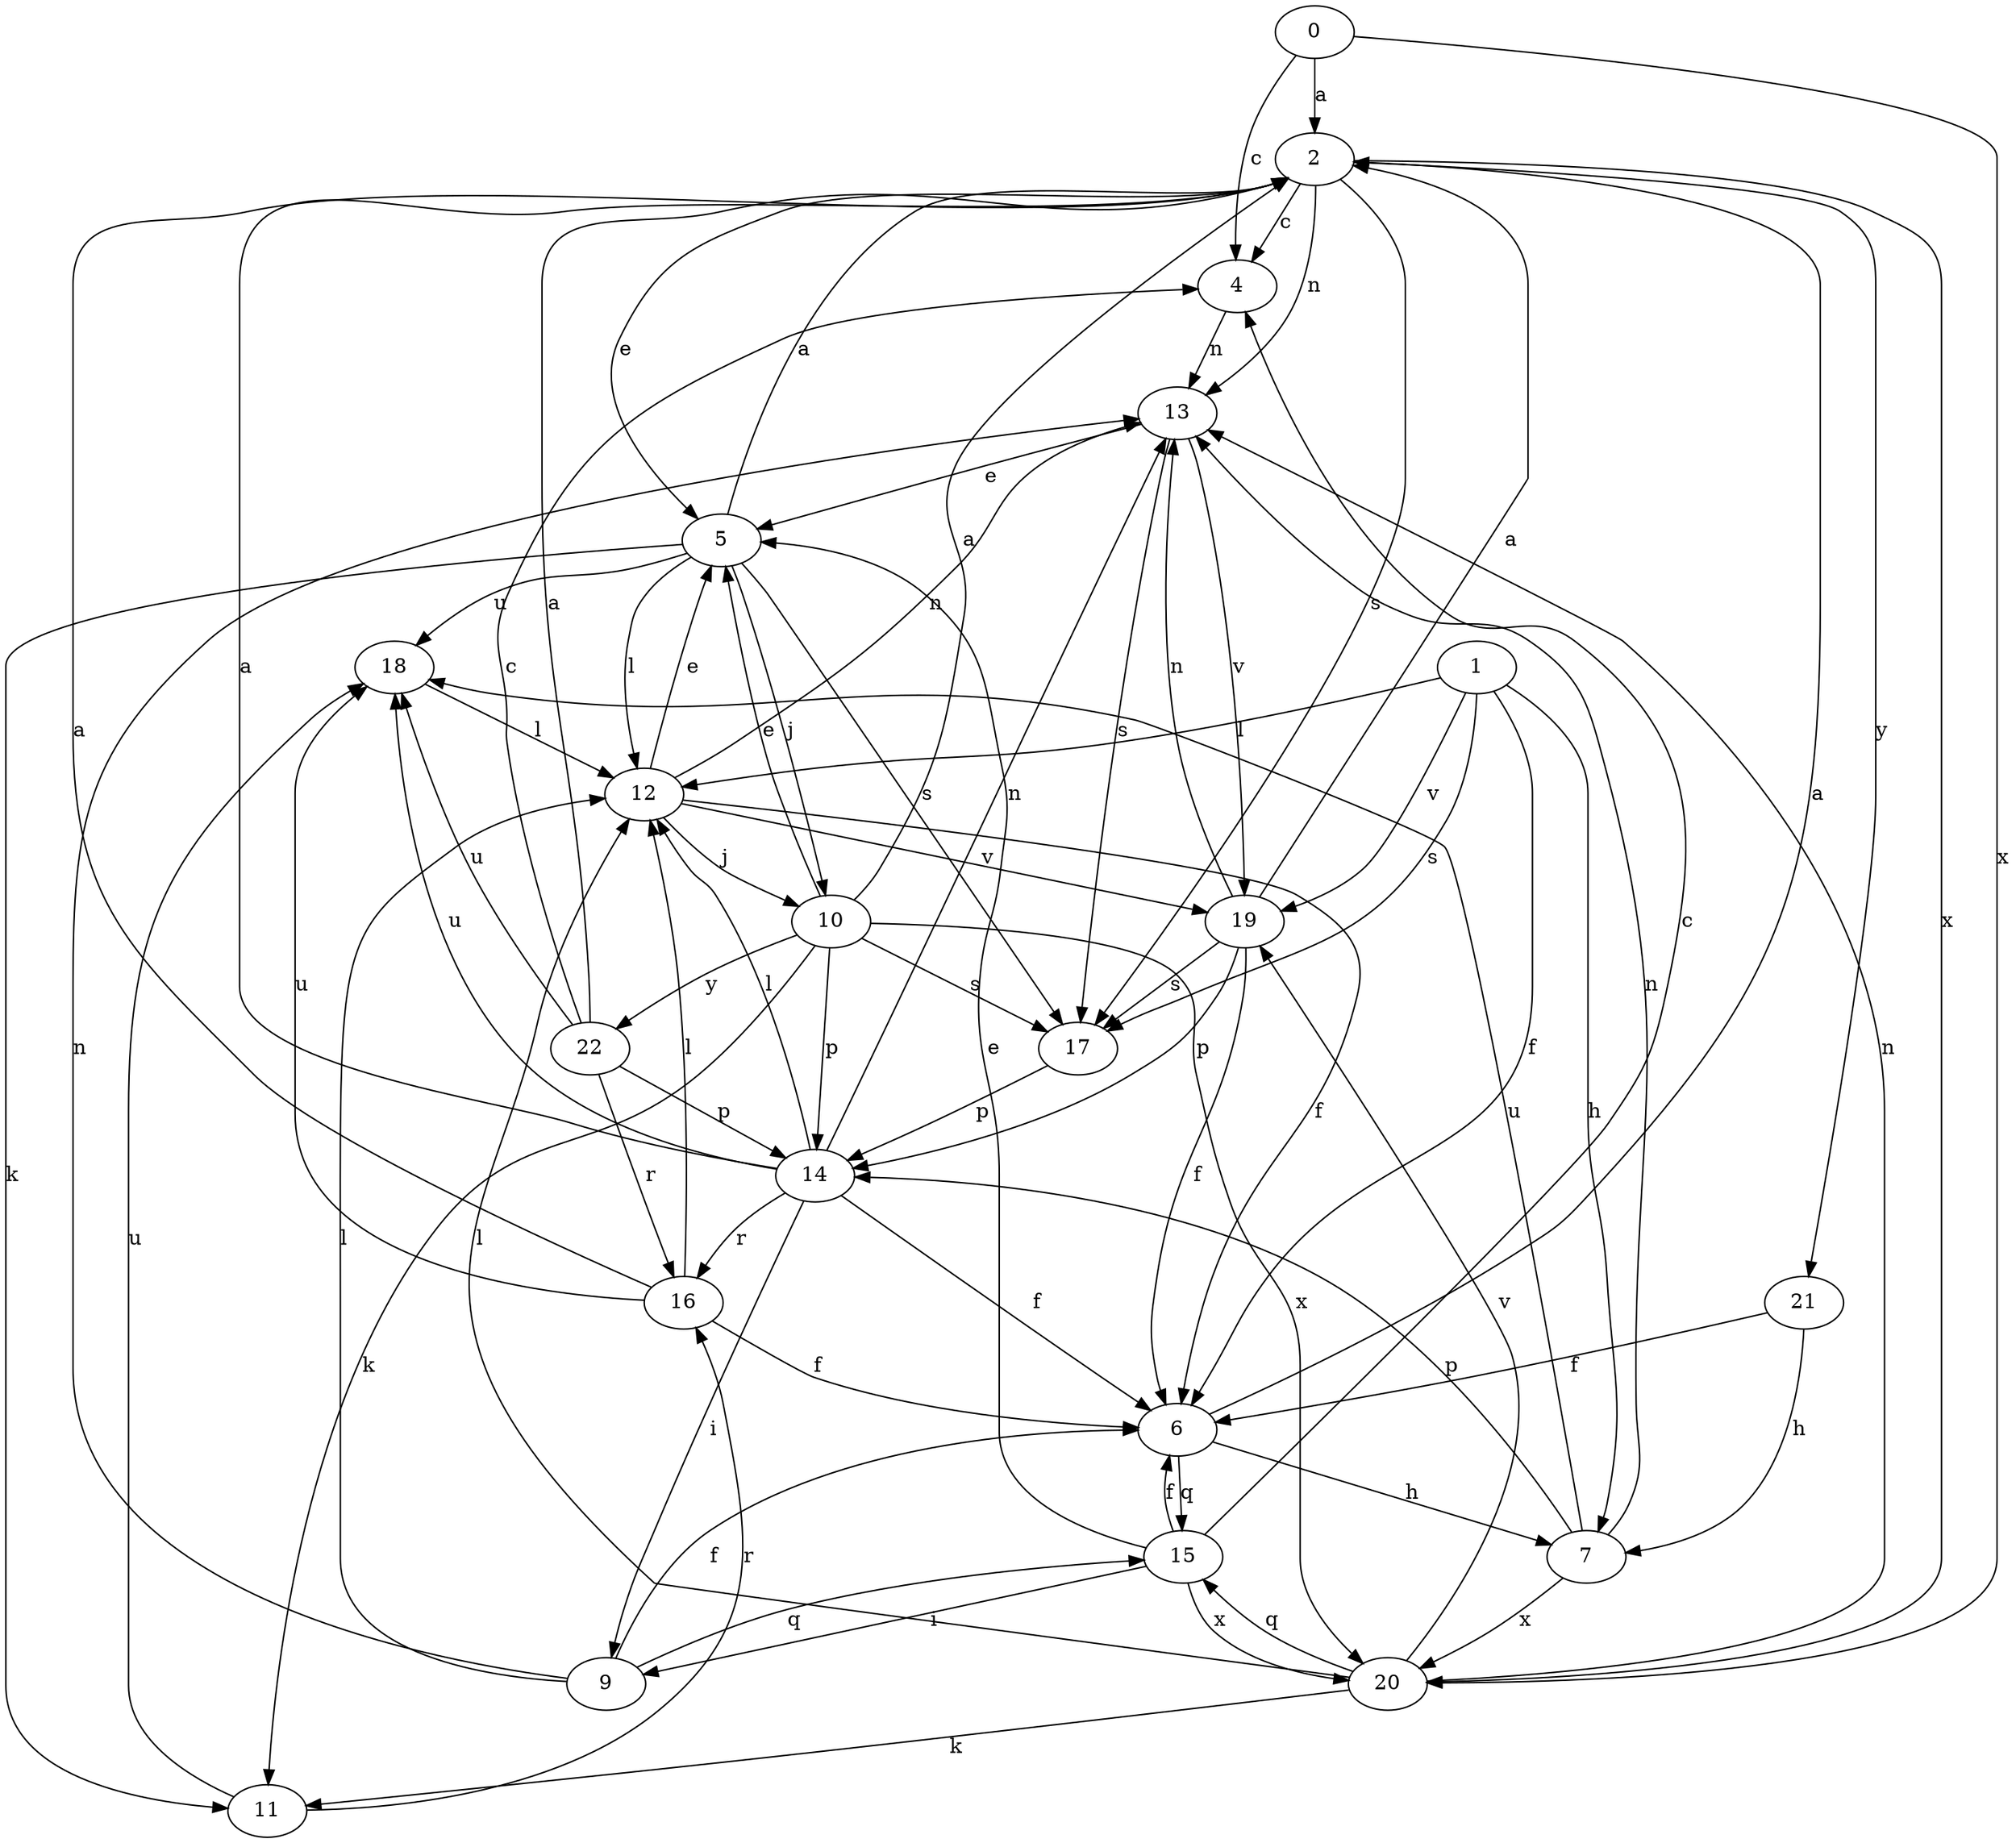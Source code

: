 strict digraph  {
2;
4;
0;
5;
6;
7;
9;
10;
11;
1;
12;
13;
14;
15;
16;
17;
18;
19;
20;
21;
22;
2 -> 4  [label=c];
2 -> 5  [label=e];
2 -> 13  [label=n];
2 -> 17  [label=s];
2 -> 20  [label=x];
2 -> 21  [label=y];
4 -> 13  [label=n];
0 -> 2  [label=a];
0 -> 4  [label=c];
0 -> 20  [label=x];
5 -> 2  [label=a];
5 -> 10  [label=j];
5 -> 11  [label=k];
5 -> 12  [label=l];
5 -> 17  [label=s];
5 -> 18  [label=u];
6 -> 2  [label=a];
6 -> 7  [label=h];
6 -> 15  [label=q];
7 -> 13  [label=n];
7 -> 14  [label=p];
7 -> 18  [label=u];
7 -> 20  [label=x];
9 -> 6  [label=f];
9 -> 12  [label=l];
9 -> 13  [label=n];
9 -> 15  [label=q];
10 -> 2  [label=a];
10 -> 5  [label=e];
10 -> 11  [label=k];
10 -> 14  [label=p];
10 -> 17  [label=s];
10 -> 20  [label=x];
10 -> 22  [label=y];
11 -> 16  [label=r];
11 -> 18  [label=u];
1 -> 6  [label=f];
1 -> 7  [label=h];
1 -> 12  [label=l];
1 -> 17  [label=s];
1 -> 19  [label=v];
12 -> 5  [label=e];
12 -> 6  [label=f];
12 -> 10  [label=j];
12 -> 13  [label=n];
12 -> 19  [label=v];
13 -> 5  [label=e];
13 -> 17  [label=s];
13 -> 19  [label=v];
14 -> 2  [label=a];
14 -> 6  [label=f];
14 -> 9  [label=i];
14 -> 12  [label=l];
14 -> 13  [label=n];
14 -> 16  [label=r];
14 -> 18  [label=u];
15 -> 4  [label=c];
15 -> 5  [label=e];
15 -> 6  [label=f];
15 -> 9  [label=i];
15 -> 20  [label=x];
16 -> 2  [label=a];
16 -> 6  [label=f];
16 -> 12  [label=l];
16 -> 18  [label=u];
17 -> 14  [label=p];
18 -> 12  [label=l];
19 -> 2  [label=a];
19 -> 6  [label=f];
19 -> 13  [label=n];
19 -> 14  [label=p];
19 -> 17  [label=s];
20 -> 11  [label=k];
20 -> 12  [label=l];
20 -> 13  [label=n];
20 -> 15  [label=q];
20 -> 19  [label=v];
21 -> 6  [label=f];
21 -> 7  [label=h];
22 -> 2  [label=a];
22 -> 4  [label=c];
22 -> 14  [label=p];
22 -> 16  [label=r];
22 -> 18  [label=u];
}
